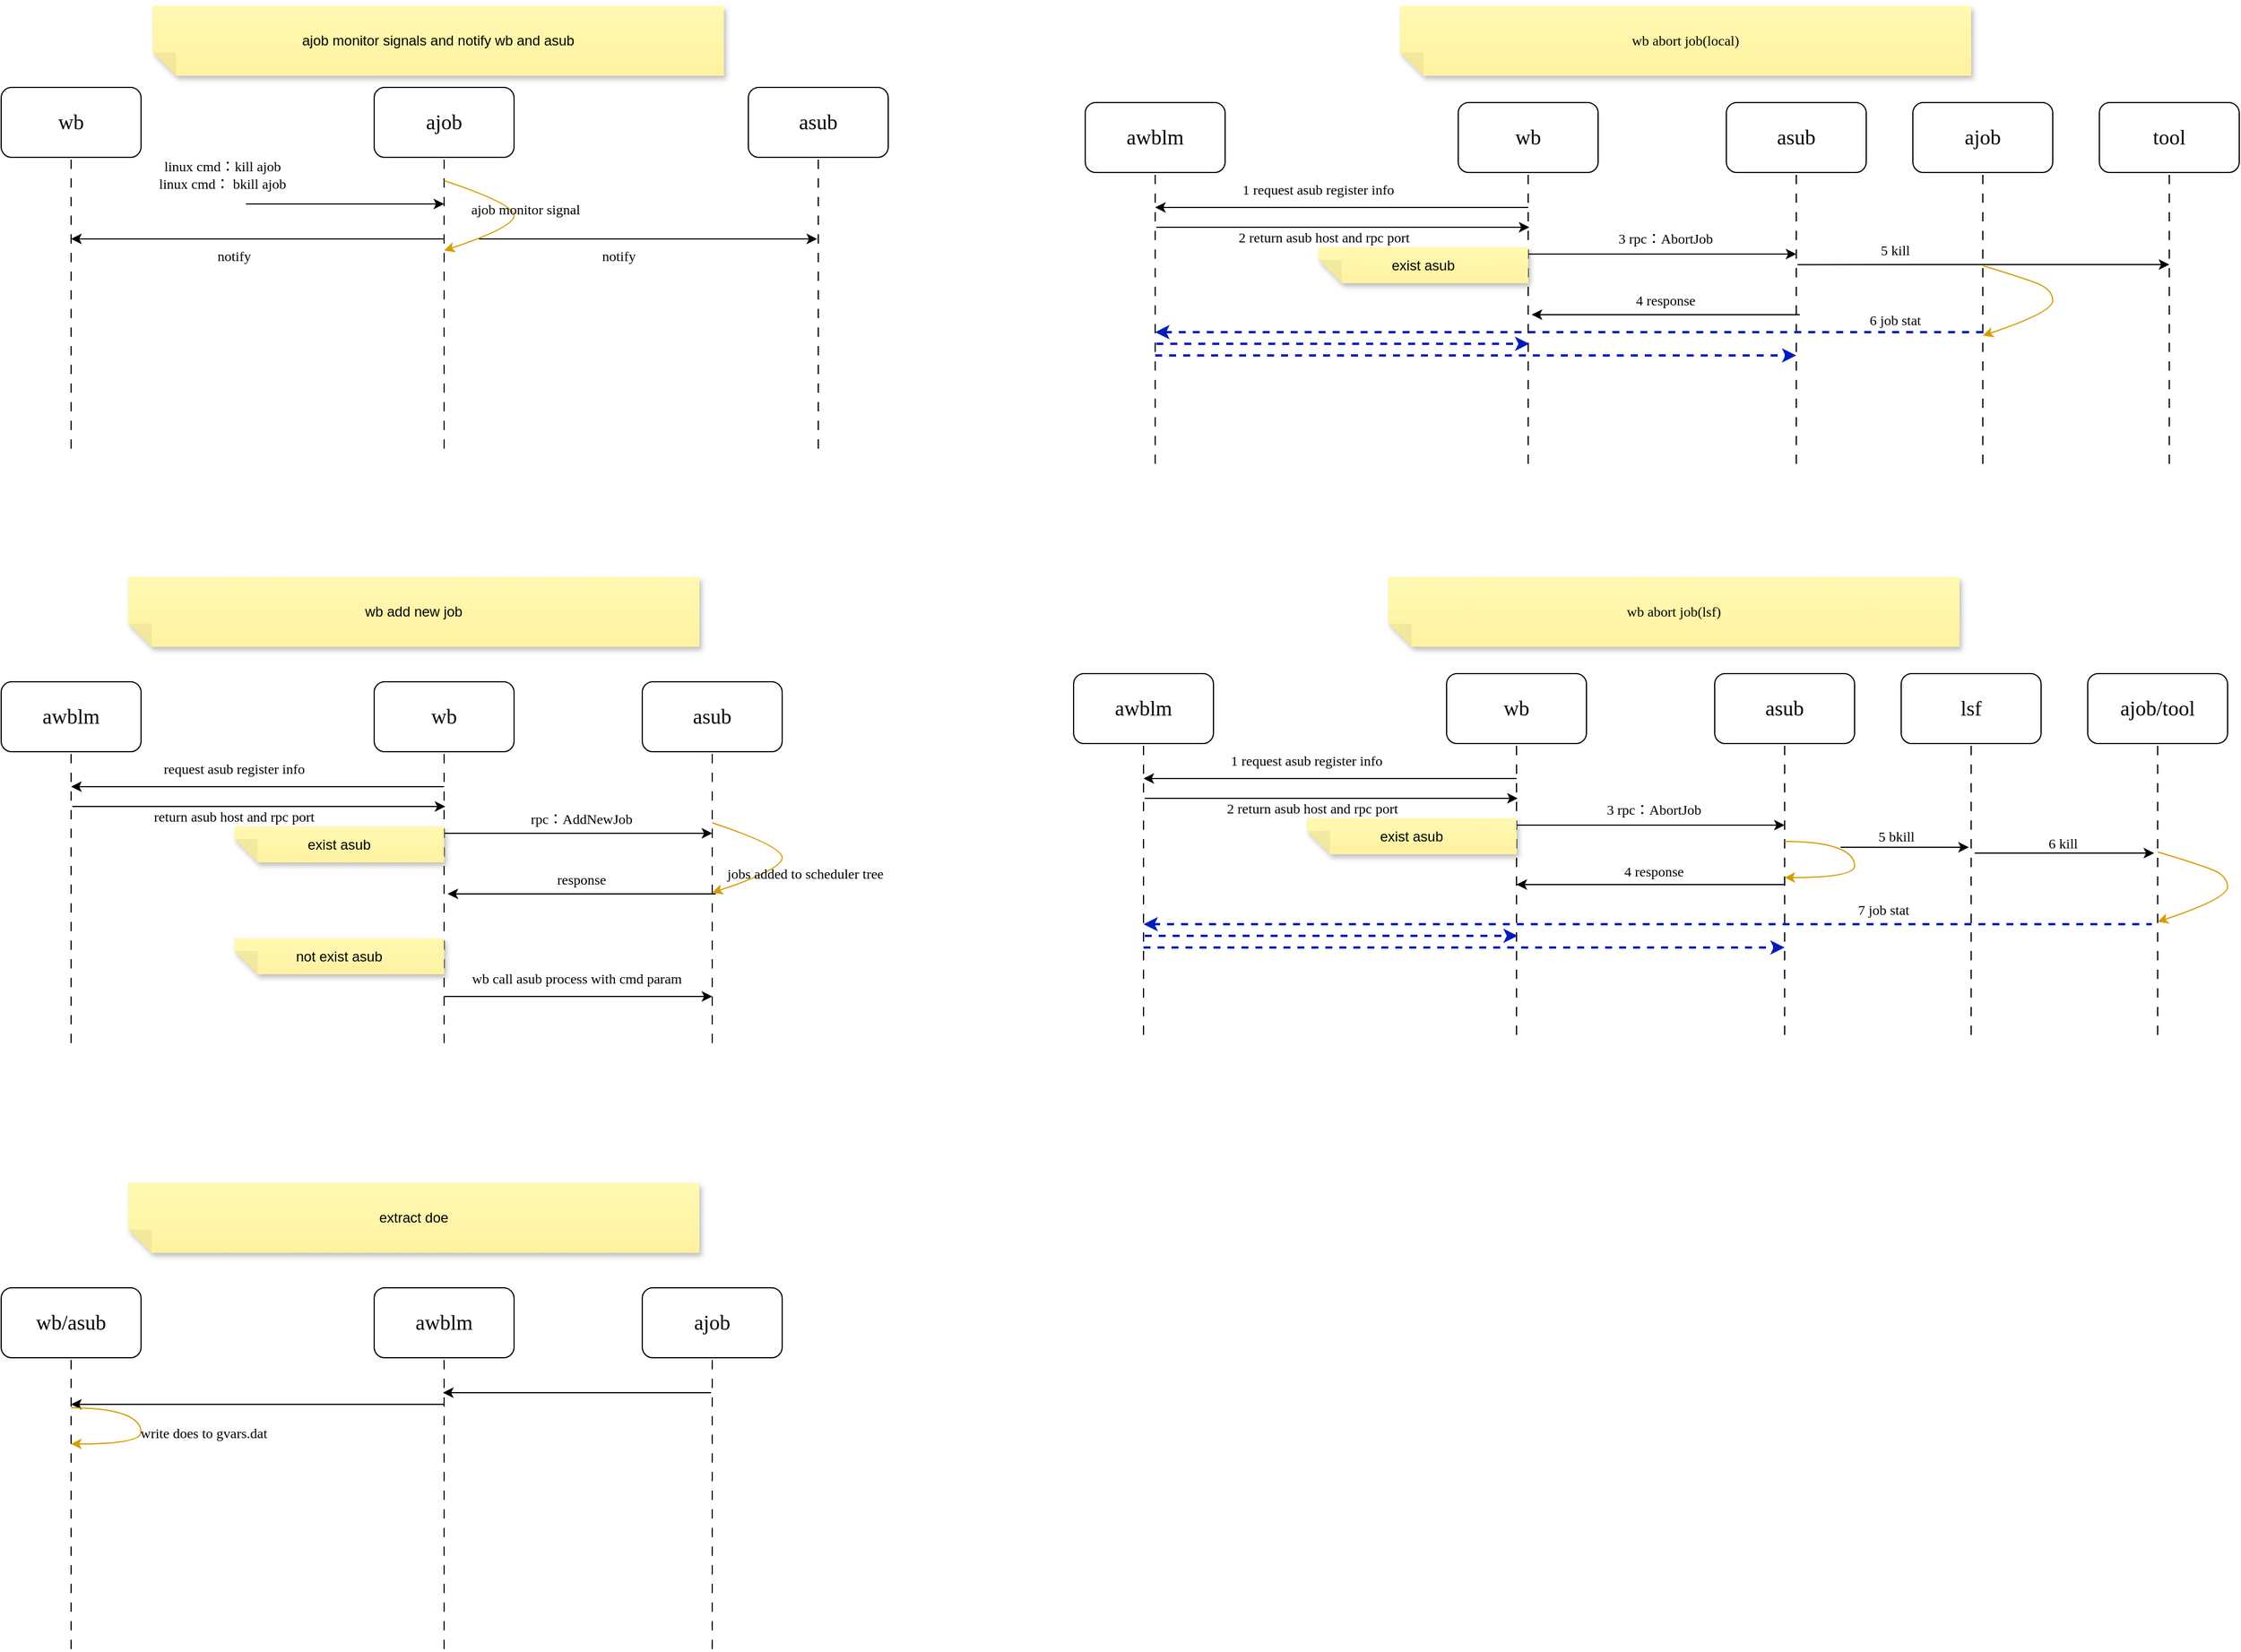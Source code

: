 <mxfile version="21.5.0" type="github">
  <diagram name="第 1 页" id="031bMvq9h8xTDyPAfoK8">
    <mxGraphModel dx="1379" dy="876" grid="1" gridSize="10" guides="1" tooltips="1" connect="1" arrows="1" fold="1" page="1" pageScale="1" pageWidth="827" pageHeight="1169" math="0" shadow="0">
      <root>
        <mxCell id="0" />
        <mxCell id="1" parent="0" />
        <mxCell id="ADvZMuszF9SiM-3VMvqv-1" value="&lt;font face=&quot;Times New Roman&quot; style=&quot;font-size: 18px;&quot;&gt;ajob&lt;/font&gt;" style="rounded=1;whiteSpace=wrap;html=1;" parent="1" vertex="1">
          <mxGeometry x="380" y="120" width="120" height="60" as="geometry" />
        </mxCell>
        <mxCell id="ADvZMuszF9SiM-3VMvqv-2" value="" style="endArrow=none;html=1;rounded=0;entryX=0.5;entryY=1;entryDx=0;entryDy=0;dashed=1;dashPattern=8 8;" parent="1" target="ADvZMuszF9SiM-3VMvqv-1" edge="1">
          <mxGeometry width="50" height="50" relative="1" as="geometry">
            <mxPoint x="440" y="430" as="sourcePoint" />
            <mxPoint x="470" y="230" as="targetPoint" />
          </mxGeometry>
        </mxCell>
        <mxCell id="ADvZMuszF9SiM-3VMvqv-4" value="&lt;font face=&quot;Times New Roman&quot;&gt;linux cmd：kill ajob&lt;br&gt;linux cmd： bkill ajob&lt;/font&gt;" style="text;strokeColor=none;align=center;fillColor=none;html=1;verticalAlign=middle;whiteSpace=wrap;rounded=0;" parent="1" vertex="1">
          <mxGeometry x="180" y="180" width="140" height="30" as="geometry" />
        </mxCell>
        <mxCell id="ADvZMuszF9SiM-3VMvqv-5" value="" style="endArrow=classic;html=1;rounded=0;" parent="1" edge="1">
          <mxGeometry width="50" height="50" relative="1" as="geometry">
            <mxPoint x="270" y="220" as="sourcePoint" />
            <mxPoint x="440" y="220" as="targetPoint" />
          </mxGeometry>
        </mxCell>
        <mxCell id="ADvZMuszF9SiM-3VMvqv-6" value="" style="curved=1;endArrow=none;html=1;rounded=0;startArrow=classic;startFill=1;endFill=0;fillColor=#ffe6cc;strokeColor=#d79b00;" parent="1" edge="1">
          <mxGeometry width="50" height="50" relative="1" as="geometry">
            <mxPoint x="440" y="260" as="sourcePoint" />
            <mxPoint x="440" y="200" as="targetPoint" />
            <Array as="points">
              <mxPoint x="500" y="240" />
              <mxPoint x="500" y="220" />
            </Array>
          </mxGeometry>
        </mxCell>
        <mxCell id="ADvZMuszF9SiM-3VMvqv-7" value="&lt;font face=&quot;Times New Roman&quot;&gt;ajob monitor signal&lt;/font&gt;" style="text;strokeColor=none;align=center;fillColor=none;html=1;verticalAlign=middle;whiteSpace=wrap;rounded=0;" parent="1" vertex="1">
          <mxGeometry x="440" y="210" width="140" height="30" as="geometry" />
        </mxCell>
        <mxCell id="ADvZMuszF9SiM-3VMvqv-8" value="&lt;span style=&quot;font-size: 18px;&quot;&gt;&lt;font face=&quot;Times New Roman&quot;&gt;wb&lt;/font&gt;&lt;/span&gt;" style="rounded=1;whiteSpace=wrap;html=1;" parent="1" vertex="1">
          <mxGeometry x="60" y="120" width="120" height="60" as="geometry" />
        </mxCell>
        <mxCell id="ADvZMuszF9SiM-3VMvqv-9" value="" style="endArrow=none;html=1;rounded=0;entryX=0.5;entryY=1;entryDx=0;entryDy=0;dashed=1;dashPattern=8 8;" parent="1" target="ADvZMuszF9SiM-3VMvqv-8" edge="1">
          <mxGeometry width="50" height="50" relative="1" as="geometry">
            <mxPoint x="120" y="430" as="sourcePoint" />
            <mxPoint x="150" y="230" as="targetPoint" />
          </mxGeometry>
        </mxCell>
        <mxCell id="ADvZMuszF9SiM-3VMvqv-11" value="&lt;span style=&quot;font-size: 18px;&quot;&gt;&lt;font face=&quot;Times New Roman&quot;&gt;asub&lt;/font&gt;&lt;/span&gt;" style="rounded=1;whiteSpace=wrap;html=1;" parent="1" vertex="1">
          <mxGeometry x="701" y="120" width="120" height="60" as="geometry" />
        </mxCell>
        <mxCell id="ADvZMuszF9SiM-3VMvqv-12" value="" style="endArrow=none;html=1;rounded=0;entryX=0.5;entryY=1;entryDx=0;entryDy=0;dashed=1;dashPattern=8 8;" parent="1" target="ADvZMuszF9SiM-3VMvqv-11" edge="1">
          <mxGeometry width="50" height="50" relative="1" as="geometry">
            <mxPoint x="761" y="430" as="sourcePoint" />
            <mxPoint x="791" y="230" as="targetPoint" />
          </mxGeometry>
        </mxCell>
        <mxCell id="ADvZMuszF9SiM-3VMvqv-14" value="" style="endArrow=none;html=1;rounded=0;startArrow=classic;startFill=1;endFill=0;" parent="1" edge="1">
          <mxGeometry width="50" height="50" relative="1" as="geometry">
            <mxPoint x="120" y="250" as="sourcePoint" />
            <mxPoint x="440" y="250" as="targetPoint" />
          </mxGeometry>
        </mxCell>
        <mxCell id="ADvZMuszF9SiM-3VMvqv-15" value="" style="endArrow=classic;html=1;rounded=0;startArrow=none;startFill=0;endFill=1;" parent="1" edge="1">
          <mxGeometry width="50" height="50" relative="1" as="geometry">
            <mxPoint x="470" y="250" as="sourcePoint" />
            <mxPoint x="760" y="250" as="targetPoint" />
          </mxGeometry>
        </mxCell>
        <mxCell id="ADvZMuszF9SiM-3VMvqv-16" value="&lt;font face=&quot;Times New Roman&quot;&gt;notify&lt;/font&gt;" style="text;strokeColor=none;align=center;fillColor=none;html=1;verticalAlign=middle;whiteSpace=wrap;rounded=0;" parent="1" vertex="1">
          <mxGeometry x="190" y="250" width="140" height="30" as="geometry" />
        </mxCell>
        <mxCell id="ADvZMuszF9SiM-3VMvqv-18" value="&lt;font face=&quot;Times New Roman&quot;&gt;notify&lt;/font&gt;" style="text;strokeColor=none;align=center;fillColor=none;html=1;verticalAlign=middle;whiteSpace=wrap;rounded=0;" parent="1" vertex="1">
          <mxGeometry x="520" y="250" width="140" height="30" as="geometry" />
        </mxCell>
        <mxCell id="ADvZMuszF9SiM-3VMvqv-19" value="ajob monitor signals and notify wb and asub" style="shape=note;whiteSpace=wrap;html=1;backgroundOutline=1;fontColor=#000000;darkOpacity=0.05;fillColor=#FFF9B2;strokeColor=none;fillStyle=solid;direction=west;gradientDirection=north;gradientColor=#FFF2A1;shadow=1;size=20;pointerEvents=1;" parent="1" vertex="1">
          <mxGeometry x="190" y="50" width="490" height="60" as="geometry" />
        </mxCell>
        <mxCell id="ADvZMuszF9SiM-3VMvqv-20" value="wb add new job" style="shape=note;whiteSpace=wrap;html=1;backgroundOutline=1;fontColor=#000000;darkOpacity=0.05;fillColor=#FFF9B2;strokeColor=none;fillStyle=solid;direction=west;gradientDirection=north;gradientColor=#FFF2A1;shadow=1;size=20;pointerEvents=1;" parent="1" vertex="1">
          <mxGeometry x="169" y="540" width="490" height="60" as="geometry" />
        </mxCell>
        <mxCell id="ADvZMuszF9SiM-3VMvqv-21" value="&lt;font face=&quot;Times New Roman&quot; style=&quot;font-size: 18px;&quot;&gt;wb&lt;/font&gt;" style="rounded=1;whiteSpace=wrap;html=1;" parent="1" vertex="1">
          <mxGeometry x="380" y="630" width="120" height="60" as="geometry" />
        </mxCell>
        <mxCell id="ADvZMuszF9SiM-3VMvqv-22" value="" style="endArrow=none;html=1;rounded=0;entryX=0.5;entryY=1;entryDx=0;entryDy=0;dashed=1;dashPattern=8 8;" parent="1" target="ADvZMuszF9SiM-3VMvqv-21" edge="1">
          <mxGeometry width="50" height="50" relative="1" as="geometry">
            <mxPoint x="440" y="940" as="sourcePoint" />
            <mxPoint x="470" y="740" as="targetPoint" />
          </mxGeometry>
        </mxCell>
        <mxCell id="ADvZMuszF9SiM-3VMvqv-27" value="&lt;span style=&quot;font-size: 18px;&quot;&gt;&lt;font face=&quot;Times New Roman&quot;&gt;awblm&lt;/font&gt;&lt;/span&gt;" style="rounded=1;whiteSpace=wrap;html=1;" parent="1" vertex="1">
          <mxGeometry x="60" y="630" width="120" height="60" as="geometry" />
        </mxCell>
        <mxCell id="ADvZMuszF9SiM-3VMvqv-28" value="" style="endArrow=none;html=1;rounded=0;entryX=0.5;entryY=1;entryDx=0;entryDy=0;dashed=1;dashPattern=8 8;" parent="1" target="ADvZMuszF9SiM-3VMvqv-27" edge="1">
          <mxGeometry width="50" height="50" relative="1" as="geometry">
            <mxPoint x="120" y="940" as="sourcePoint" />
            <mxPoint x="150" y="740" as="targetPoint" />
          </mxGeometry>
        </mxCell>
        <mxCell id="ADvZMuszF9SiM-3VMvqv-29" value="&lt;span style=&quot;font-size: 18px;&quot;&gt;&lt;font face=&quot;Times New Roman&quot;&gt;asub&lt;/font&gt;&lt;/span&gt;" style="rounded=1;whiteSpace=wrap;html=1;" parent="1" vertex="1">
          <mxGeometry x="610" y="630" width="120" height="60" as="geometry" />
        </mxCell>
        <mxCell id="ADvZMuszF9SiM-3VMvqv-30" value="" style="endArrow=none;html=1;rounded=0;entryX=0.5;entryY=1;entryDx=0;entryDy=0;dashed=1;dashPattern=8 8;" parent="1" target="ADvZMuszF9SiM-3VMvqv-29" edge="1">
          <mxGeometry width="50" height="50" relative="1" as="geometry">
            <mxPoint x="670" y="940" as="sourcePoint" />
            <mxPoint x="700" y="740" as="targetPoint" />
          </mxGeometry>
        </mxCell>
        <mxCell id="ADvZMuszF9SiM-3VMvqv-31" value="" style="endArrow=none;html=1;rounded=0;startArrow=classic;startFill=1;endFill=0;" parent="1" edge="1">
          <mxGeometry width="50" height="50" relative="1" as="geometry">
            <mxPoint x="120" y="720" as="sourcePoint" />
            <mxPoint x="440" y="720" as="targetPoint" />
          </mxGeometry>
        </mxCell>
        <mxCell id="ADvZMuszF9SiM-3VMvqv-32" value="" style="endArrow=classic;html=1;rounded=0;startArrow=none;startFill=0;endFill=1;" parent="1" edge="1">
          <mxGeometry width="50" height="50" relative="1" as="geometry">
            <mxPoint x="440" y="760" as="sourcePoint" />
            <mxPoint x="670" y="760" as="targetPoint" />
          </mxGeometry>
        </mxCell>
        <mxCell id="ADvZMuszF9SiM-3VMvqv-33" value="&lt;font face=&quot;Times New Roman&quot;&gt;request asub register info&lt;/font&gt;" style="text;strokeColor=none;align=center;fillColor=none;html=1;verticalAlign=middle;whiteSpace=wrap;rounded=0;" parent="1" vertex="1">
          <mxGeometry x="190" y="690" width="140" height="30" as="geometry" />
        </mxCell>
        <mxCell id="ADvZMuszF9SiM-3VMvqv-34" value="&lt;font face=&quot;Times New Roman&quot;&gt;rpc：AddNewJob&lt;br&gt;&lt;/font&gt;" style="text;strokeColor=none;align=center;fillColor=none;html=1;verticalAlign=middle;whiteSpace=wrap;rounded=0;" parent="1" vertex="1">
          <mxGeometry x="488" y="733" width="140" height="30" as="geometry" />
        </mxCell>
        <mxCell id="ADvZMuszF9SiM-3VMvqv-35" value="" style="endArrow=classic;html=1;rounded=0;startArrow=none;startFill=0;endFill=1;" parent="1" edge="1">
          <mxGeometry width="50" height="50" relative="1" as="geometry">
            <mxPoint x="121" y="737" as="sourcePoint" />
            <mxPoint x="441" y="737" as="targetPoint" />
          </mxGeometry>
        </mxCell>
        <mxCell id="ADvZMuszF9SiM-3VMvqv-36" value="&lt;font face=&quot;Times New Roman&quot;&gt;return asub host and rpc port&lt;/font&gt;" style="text;strokeColor=none;align=center;fillColor=none;html=1;verticalAlign=middle;whiteSpace=wrap;rounded=0;" parent="1" vertex="1">
          <mxGeometry x="190" y="731" width="140" height="30" as="geometry" />
        </mxCell>
        <mxCell id="ADvZMuszF9SiM-3VMvqv-38" value="" style="curved=1;endArrow=none;html=1;rounded=0;startArrow=classic;startFill=1;endFill=0;fillColor=#ffe6cc;strokeColor=#d79b00;" parent="1" edge="1">
          <mxGeometry width="50" height="50" relative="1" as="geometry">
            <mxPoint x="670" y="811" as="sourcePoint" />
            <mxPoint x="670" y="751" as="targetPoint" />
            <Array as="points">
              <mxPoint x="730" y="791" />
              <mxPoint x="730" y="771" />
            </Array>
          </mxGeometry>
        </mxCell>
        <mxCell id="ADvZMuszF9SiM-3VMvqv-39" value="&lt;font face=&quot;Times New Roman&quot;&gt;jobs added to scheduler tree&lt;/font&gt;" style="text;strokeColor=none;align=center;fillColor=none;html=1;verticalAlign=middle;whiteSpace=wrap;rounded=0;" parent="1" vertex="1">
          <mxGeometry x="680" y="780" width="140" height="30" as="geometry" />
        </mxCell>
        <mxCell id="ADvZMuszF9SiM-3VMvqv-40" value="" style="endArrow=none;html=1;rounded=0;startArrow=classic;startFill=1;endFill=0;" parent="1" edge="1">
          <mxGeometry width="50" height="50" relative="1" as="geometry">
            <mxPoint x="443" y="812" as="sourcePoint" />
            <mxPoint x="673" y="812" as="targetPoint" />
          </mxGeometry>
        </mxCell>
        <mxCell id="ADvZMuszF9SiM-3VMvqv-41" value="&lt;font face=&quot;Times New Roman&quot;&gt;response&lt;br&gt;&lt;/font&gt;" style="text;strokeColor=none;align=center;fillColor=none;html=1;verticalAlign=middle;whiteSpace=wrap;rounded=0;" parent="1" vertex="1">
          <mxGeometry x="488" y="785" width="140" height="30" as="geometry" />
        </mxCell>
        <mxCell id="ADvZMuszF9SiM-3VMvqv-42" value="exist asub" style="shape=note;whiteSpace=wrap;html=1;backgroundOutline=1;fontColor=#000000;darkOpacity=0.05;fillColor=#FFF9B2;strokeColor=none;fillStyle=solid;direction=west;gradientDirection=north;gradientColor=#FFF2A1;shadow=1;size=20;pointerEvents=1;" parent="1" vertex="1">
          <mxGeometry x="260" y="754" width="180" height="31" as="geometry" />
        </mxCell>
        <mxCell id="ADvZMuszF9SiM-3VMvqv-43" value="not exist asub" style="shape=note;whiteSpace=wrap;html=1;backgroundOutline=1;fontColor=#000000;darkOpacity=0.05;fillColor=#FFF9B2;strokeColor=none;fillStyle=solid;direction=west;gradientDirection=north;gradientColor=#FFF2A1;shadow=1;size=20;pointerEvents=1;" parent="1" vertex="1">
          <mxGeometry x="260" y="850" width="180" height="31" as="geometry" />
        </mxCell>
        <mxCell id="ADvZMuszF9SiM-3VMvqv-44" value="" style="endArrow=classic;html=1;rounded=0;startArrow=none;startFill=0;endFill=1;" parent="1" edge="1">
          <mxGeometry width="50" height="50" relative="1" as="geometry">
            <mxPoint x="440" y="900" as="sourcePoint" />
            <mxPoint x="670" y="900" as="targetPoint" />
          </mxGeometry>
        </mxCell>
        <mxCell id="ADvZMuszF9SiM-3VMvqv-45" value="&lt;font face=&quot;Times New Roman&quot;&gt;wb call asub process with cmd param&lt;br&gt;&lt;/font&gt;" style="text;strokeColor=none;align=center;fillColor=none;html=1;verticalAlign=middle;whiteSpace=wrap;rounded=0;" parent="1" vertex="1">
          <mxGeometry x="448" y="870" width="212" height="30" as="geometry" />
        </mxCell>
        <mxCell id="VTr93j6kQYC16Fg4-831-1" value="&lt;font face=&quot;Times New Roman&quot;&gt;wb abort job(local)&lt;/font&gt;" style="shape=note;whiteSpace=wrap;html=1;backgroundOutline=1;fontColor=#000000;darkOpacity=0.05;fillColor=#FFF9B2;strokeColor=none;fillStyle=solid;direction=west;gradientDirection=north;gradientColor=#FFF2A1;shadow=1;size=20;pointerEvents=1;" parent="1" vertex="1">
          <mxGeometry x="1260" y="50" width="490" height="60" as="geometry" />
        </mxCell>
        <mxCell id="VTr93j6kQYC16Fg4-831-2" value="&lt;font face=&quot;Times New Roman&quot; style=&quot;font-size: 18px;&quot;&gt;wb&lt;/font&gt;" style="rounded=1;whiteSpace=wrap;html=1;" parent="1" vertex="1">
          <mxGeometry x="1310" y="133" width="120" height="60" as="geometry" />
        </mxCell>
        <mxCell id="VTr93j6kQYC16Fg4-831-3" value="" style="endArrow=none;html=1;rounded=0;entryX=0.5;entryY=1;entryDx=0;entryDy=0;dashed=1;dashPattern=8 8;" parent="1" target="VTr93j6kQYC16Fg4-831-2" edge="1">
          <mxGeometry width="50" height="50" relative="1" as="geometry">
            <mxPoint x="1370" y="443" as="sourcePoint" />
            <mxPoint x="1400" y="243" as="targetPoint" />
          </mxGeometry>
        </mxCell>
        <mxCell id="VTr93j6kQYC16Fg4-831-4" value="&lt;span style=&quot;font-size: 18px;&quot;&gt;&lt;font face=&quot;Times New Roman&quot;&gt;awblm&lt;/font&gt;&lt;/span&gt;" style="rounded=1;whiteSpace=wrap;html=1;" parent="1" vertex="1">
          <mxGeometry x="990" y="133" width="120" height="60" as="geometry" />
        </mxCell>
        <mxCell id="VTr93j6kQYC16Fg4-831-5" value="" style="endArrow=none;html=1;rounded=0;entryX=0.5;entryY=1;entryDx=0;entryDy=0;dashed=1;dashPattern=8 8;" parent="1" target="VTr93j6kQYC16Fg4-831-4" edge="1">
          <mxGeometry width="50" height="50" relative="1" as="geometry">
            <mxPoint x="1050" y="443" as="sourcePoint" />
            <mxPoint x="1080" y="243" as="targetPoint" />
          </mxGeometry>
        </mxCell>
        <mxCell id="VTr93j6kQYC16Fg4-831-6" value="&lt;span style=&quot;font-size: 18px;&quot;&gt;&lt;font face=&quot;Times New Roman&quot;&gt;asub&lt;/font&gt;&lt;/span&gt;" style="rounded=1;whiteSpace=wrap;html=1;" parent="1" vertex="1">
          <mxGeometry x="1540" y="133" width="120" height="60" as="geometry" />
        </mxCell>
        <mxCell id="VTr93j6kQYC16Fg4-831-7" value="" style="endArrow=none;html=1;rounded=0;entryX=0.5;entryY=1;entryDx=0;entryDy=0;dashed=1;dashPattern=8 8;" parent="1" target="VTr93j6kQYC16Fg4-831-6" edge="1">
          <mxGeometry width="50" height="50" relative="1" as="geometry">
            <mxPoint x="1600" y="443" as="sourcePoint" />
            <mxPoint x="1630" y="243" as="targetPoint" />
          </mxGeometry>
        </mxCell>
        <mxCell id="VTr93j6kQYC16Fg4-831-8" value="" style="endArrow=none;html=1;rounded=0;startArrow=classic;startFill=1;endFill=0;" parent="1" edge="1">
          <mxGeometry width="50" height="50" relative="1" as="geometry">
            <mxPoint x="1050" y="223" as="sourcePoint" />
            <mxPoint x="1370" y="223" as="targetPoint" />
          </mxGeometry>
        </mxCell>
        <mxCell id="VTr93j6kQYC16Fg4-831-9" value="" style="endArrow=classic;html=1;rounded=0;startArrow=none;startFill=0;endFill=1;" parent="1" edge="1">
          <mxGeometry width="50" height="50" relative="1" as="geometry">
            <mxPoint x="1370" y="263" as="sourcePoint" />
            <mxPoint x="1600" y="263" as="targetPoint" />
          </mxGeometry>
        </mxCell>
        <mxCell id="VTr93j6kQYC16Fg4-831-10" value="&lt;font face=&quot;Times New Roman&quot;&gt;1 request asub register info&lt;/font&gt;" style="text;strokeColor=none;align=center;fillColor=none;html=1;verticalAlign=middle;whiteSpace=wrap;rounded=0;" parent="1" vertex="1">
          <mxGeometry x="1120" y="193" width="140" height="30" as="geometry" />
        </mxCell>
        <mxCell id="VTr93j6kQYC16Fg4-831-11" value="&lt;font face=&quot;Times New Roman&quot;&gt;3 rpc：AbortJob&lt;br&gt;&lt;/font&gt;" style="text;strokeColor=none;align=center;fillColor=none;html=1;verticalAlign=middle;whiteSpace=wrap;rounded=0;" parent="1" vertex="1">
          <mxGeometry x="1418" y="235" width="140" height="30" as="geometry" />
        </mxCell>
        <mxCell id="VTr93j6kQYC16Fg4-831-12" value="" style="endArrow=classic;html=1;rounded=0;startArrow=none;startFill=0;endFill=1;" parent="1" edge="1">
          <mxGeometry width="50" height="50" relative="1" as="geometry">
            <mxPoint x="1051" y="240" as="sourcePoint" />
            <mxPoint x="1371" y="240" as="targetPoint" />
          </mxGeometry>
        </mxCell>
        <mxCell id="VTr93j6kQYC16Fg4-831-13" value="&lt;font face=&quot;Times New Roman&quot;&gt;2 return asub host and rpc port&lt;/font&gt;" style="text;strokeColor=none;align=center;fillColor=none;html=1;verticalAlign=middle;whiteSpace=wrap;rounded=0;" parent="1" vertex="1">
          <mxGeometry x="1120" y="234" width="150" height="30" as="geometry" />
        </mxCell>
        <mxCell id="VTr93j6kQYC16Fg4-831-16" value="" style="endArrow=none;html=1;rounded=0;startArrow=classic;startFill=1;endFill=0;" parent="1" edge="1">
          <mxGeometry width="50" height="50" relative="1" as="geometry">
            <mxPoint x="1373" y="315" as="sourcePoint" />
            <mxPoint x="1603" y="315" as="targetPoint" />
          </mxGeometry>
        </mxCell>
        <mxCell id="VTr93j6kQYC16Fg4-831-17" value="&lt;font face=&quot;Times New Roman&quot;&gt;4 response&lt;br&gt;&lt;/font&gt;" style="text;strokeColor=none;align=center;fillColor=none;html=1;verticalAlign=middle;whiteSpace=wrap;rounded=0;" parent="1" vertex="1">
          <mxGeometry x="1418" y="288" width="140" height="30" as="geometry" />
        </mxCell>
        <mxCell id="VTr93j6kQYC16Fg4-831-18" value="exist asub" style="shape=note;whiteSpace=wrap;html=1;backgroundOutline=1;fontColor=#000000;darkOpacity=0.05;fillColor=#FFF9B2;strokeColor=none;fillStyle=solid;direction=west;gradientDirection=north;gradientColor=#FFF2A1;shadow=1;size=20;pointerEvents=1;" parent="1" vertex="1">
          <mxGeometry x="1190" y="257" width="180" height="31" as="geometry" />
        </mxCell>
        <mxCell id="VTr93j6kQYC16Fg4-831-22" value="&lt;span style=&quot;font-size: 18px;&quot;&gt;&lt;font face=&quot;Times New Roman&quot;&gt;ajob&lt;/font&gt;&lt;/span&gt;" style="rounded=1;whiteSpace=wrap;html=1;" parent="1" vertex="1">
          <mxGeometry x="1700" y="133" width="120" height="60" as="geometry" />
        </mxCell>
        <mxCell id="VTr93j6kQYC16Fg4-831-23" value="" style="endArrow=none;html=1;rounded=0;entryX=0.5;entryY=1;entryDx=0;entryDy=0;dashed=1;dashPattern=8 8;" parent="1" target="VTr93j6kQYC16Fg4-831-22" edge="1">
          <mxGeometry width="50" height="50" relative="1" as="geometry">
            <mxPoint x="1760" y="443" as="sourcePoint" />
            <mxPoint x="1790" y="243" as="targetPoint" />
          </mxGeometry>
        </mxCell>
        <mxCell id="VTr93j6kQYC16Fg4-831-24" value="" style="endArrow=classic;html=1;rounded=0;startArrow=none;startFill=0;endFill=1;" parent="1" edge="1">
          <mxGeometry width="50" height="50" relative="1" as="geometry">
            <mxPoint x="1601" y="272.08" as="sourcePoint" />
            <mxPoint x="1920" y="272" as="targetPoint" />
          </mxGeometry>
        </mxCell>
        <mxCell id="VTr93j6kQYC16Fg4-831-25" value="&lt;span style=&quot;font-size: 18px;&quot;&gt;&lt;font face=&quot;Times New Roman&quot;&gt;tool&lt;/font&gt;&lt;/span&gt;" style="rounded=1;whiteSpace=wrap;html=1;" parent="1" vertex="1">
          <mxGeometry x="1860" y="133" width="120" height="60" as="geometry" />
        </mxCell>
        <mxCell id="VTr93j6kQYC16Fg4-831-26" value="" style="endArrow=none;html=1;rounded=0;entryX=0.5;entryY=1;entryDx=0;entryDy=0;dashed=1;dashPattern=8 8;" parent="1" target="VTr93j6kQYC16Fg4-831-25" edge="1">
          <mxGeometry width="50" height="50" relative="1" as="geometry">
            <mxPoint x="1920" y="443" as="sourcePoint" />
            <mxPoint x="1950" y="243" as="targetPoint" />
          </mxGeometry>
        </mxCell>
        <mxCell id="VTr93j6kQYC16Fg4-831-27" value="&lt;font face=&quot;Times New Roman&quot;&gt;5 kill&lt;br&gt;&lt;/font&gt;" style="text;strokeColor=none;align=center;fillColor=none;html=1;verticalAlign=middle;whiteSpace=wrap;rounded=0;" parent="1" vertex="1">
          <mxGeometry x="1660" y="245" width="50" height="30" as="geometry" />
        </mxCell>
        <mxCell id="VTr93j6kQYC16Fg4-831-28" value="" style="curved=1;endArrow=none;html=1;rounded=0;startArrow=classic;startFill=1;endFill=0;fillColor=#ffe6cc;strokeColor=#d79b00;" parent="1" edge="1">
          <mxGeometry width="50" height="50" relative="1" as="geometry">
            <mxPoint x="1760" y="333" as="sourcePoint" />
            <mxPoint x="1760" y="273" as="targetPoint" />
            <Array as="points">
              <mxPoint x="1820" y="313" />
              <mxPoint x="1820" y="293" />
              <mxPoint x="1790" y="282" />
            </Array>
          </mxGeometry>
        </mxCell>
        <mxCell id="VTr93j6kQYC16Fg4-831-29" value="" style="endArrow=none;html=1;rounded=0;startArrow=classic;startFill=1;endFill=0;dashed=1;strokeWidth=2;fillColor=#0050ef;strokeColor=#001DBC;" parent="1" edge="1">
          <mxGeometry width="50" height="50" relative="1" as="geometry">
            <mxPoint x="1050" y="330" as="sourcePoint" />
            <mxPoint x="1760" y="330" as="targetPoint" />
          </mxGeometry>
        </mxCell>
        <mxCell id="VTr93j6kQYC16Fg4-831-30" value="" style="endArrow=classic;html=1;rounded=0;startArrow=none;startFill=0;endFill=1;dashed=1;strokeWidth=2;fillColor=#0050ef;strokeColor=#001DBC;" parent="1" edge="1">
          <mxGeometry width="50" height="50" relative="1" as="geometry">
            <mxPoint x="1051" y="340" as="sourcePoint" />
            <mxPoint x="1371" y="340" as="targetPoint" />
          </mxGeometry>
        </mxCell>
        <mxCell id="VTr93j6kQYC16Fg4-831-31" value="" style="endArrow=classic;html=1;rounded=0;startArrow=none;startFill=0;endFill=1;dashed=1;strokeWidth=2;fillColor=#0050ef;strokeColor=#001DBC;" parent="1" edge="1">
          <mxGeometry width="50" height="50" relative="1" as="geometry">
            <mxPoint x="1050" y="350" as="sourcePoint" />
            <mxPoint x="1600" y="350" as="targetPoint" />
          </mxGeometry>
        </mxCell>
        <mxCell id="VTr93j6kQYC16Fg4-831-33" value="&lt;font face=&quot;Times New Roman&quot;&gt;6 job stat&lt;br&gt;&lt;/font&gt;" style="text;strokeColor=none;align=center;fillColor=none;html=1;verticalAlign=middle;whiteSpace=wrap;rounded=0;" parent="1" vertex="1">
          <mxGeometry x="1660" y="305" width="50" height="30" as="geometry" />
        </mxCell>
        <mxCell id="VTr93j6kQYC16Fg4-831-35" value="&lt;font face=&quot;Times New Roman&quot;&gt;wb abort job(lsf)&lt;/font&gt;" style="shape=note;whiteSpace=wrap;html=1;backgroundOutline=1;fontColor=#000000;darkOpacity=0.05;fillColor=#FFF9B2;strokeColor=none;fillStyle=solid;direction=west;gradientDirection=north;gradientColor=#FFF2A1;shadow=1;size=20;pointerEvents=1;" parent="1" vertex="1">
          <mxGeometry x="1250" y="540" width="490" height="60" as="geometry" />
        </mxCell>
        <mxCell id="VTr93j6kQYC16Fg4-831-36" value="&lt;font face=&quot;Times New Roman&quot; style=&quot;font-size: 18px;&quot;&gt;wb&lt;/font&gt;" style="rounded=1;whiteSpace=wrap;html=1;" parent="1" vertex="1">
          <mxGeometry x="1300" y="623" width="120" height="60" as="geometry" />
        </mxCell>
        <mxCell id="VTr93j6kQYC16Fg4-831-37" value="" style="endArrow=none;html=1;rounded=0;entryX=0.5;entryY=1;entryDx=0;entryDy=0;dashed=1;dashPattern=8 8;" parent="1" target="VTr93j6kQYC16Fg4-831-36" edge="1">
          <mxGeometry width="50" height="50" relative="1" as="geometry">
            <mxPoint x="1360" y="933" as="sourcePoint" />
            <mxPoint x="1390" y="733" as="targetPoint" />
          </mxGeometry>
        </mxCell>
        <mxCell id="VTr93j6kQYC16Fg4-831-38" value="&lt;span style=&quot;font-size: 18px;&quot;&gt;&lt;font face=&quot;Times New Roman&quot;&gt;awblm&lt;/font&gt;&lt;/span&gt;" style="rounded=1;whiteSpace=wrap;html=1;" parent="1" vertex="1">
          <mxGeometry x="980" y="623" width="120" height="60" as="geometry" />
        </mxCell>
        <mxCell id="VTr93j6kQYC16Fg4-831-39" value="" style="endArrow=none;html=1;rounded=0;entryX=0.5;entryY=1;entryDx=0;entryDy=0;dashed=1;dashPattern=8 8;" parent="1" target="VTr93j6kQYC16Fg4-831-38" edge="1">
          <mxGeometry width="50" height="50" relative="1" as="geometry">
            <mxPoint x="1040" y="933" as="sourcePoint" />
            <mxPoint x="1070" y="733" as="targetPoint" />
          </mxGeometry>
        </mxCell>
        <mxCell id="VTr93j6kQYC16Fg4-831-40" value="&lt;span style=&quot;font-size: 18px;&quot;&gt;&lt;font face=&quot;Times New Roman&quot;&gt;asub&lt;/font&gt;&lt;/span&gt;" style="rounded=1;whiteSpace=wrap;html=1;" parent="1" vertex="1">
          <mxGeometry x="1530" y="623" width="120" height="60" as="geometry" />
        </mxCell>
        <mxCell id="VTr93j6kQYC16Fg4-831-41" value="" style="endArrow=none;html=1;rounded=0;entryX=0.5;entryY=1;entryDx=0;entryDy=0;dashed=1;dashPattern=8 8;" parent="1" target="VTr93j6kQYC16Fg4-831-40" edge="1">
          <mxGeometry width="50" height="50" relative="1" as="geometry">
            <mxPoint x="1590" y="933" as="sourcePoint" />
            <mxPoint x="1620" y="733" as="targetPoint" />
          </mxGeometry>
        </mxCell>
        <mxCell id="VTr93j6kQYC16Fg4-831-42" value="" style="endArrow=none;html=1;rounded=0;startArrow=classic;startFill=1;endFill=0;" parent="1" edge="1">
          <mxGeometry width="50" height="50" relative="1" as="geometry">
            <mxPoint x="1040" y="713" as="sourcePoint" />
            <mxPoint x="1360" y="713" as="targetPoint" />
          </mxGeometry>
        </mxCell>
        <mxCell id="VTr93j6kQYC16Fg4-831-43" value="" style="endArrow=classic;html=1;rounded=0;startArrow=none;startFill=0;endFill=1;" parent="1" edge="1">
          <mxGeometry width="50" height="50" relative="1" as="geometry">
            <mxPoint x="1360" y="753" as="sourcePoint" />
            <mxPoint x="1590" y="753" as="targetPoint" />
          </mxGeometry>
        </mxCell>
        <mxCell id="VTr93j6kQYC16Fg4-831-44" value="&lt;font face=&quot;Times New Roman&quot;&gt;1 request asub register info&lt;/font&gt;" style="text;strokeColor=none;align=center;fillColor=none;html=1;verticalAlign=middle;whiteSpace=wrap;rounded=0;" parent="1" vertex="1">
          <mxGeometry x="1110" y="683" width="140" height="30" as="geometry" />
        </mxCell>
        <mxCell id="VTr93j6kQYC16Fg4-831-45" value="&lt;font face=&quot;Times New Roman&quot;&gt;3 rpc：AbortJob&lt;br&gt;&lt;/font&gt;" style="text;strokeColor=none;align=center;fillColor=none;html=1;verticalAlign=middle;whiteSpace=wrap;rounded=0;" parent="1" vertex="1">
          <mxGeometry x="1408" y="725" width="140" height="30" as="geometry" />
        </mxCell>
        <mxCell id="VTr93j6kQYC16Fg4-831-46" value="" style="endArrow=classic;html=1;rounded=0;startArrow=none;startFill=0;endFill=1;" parent="1" edge="1">
          <mxGeometry width="50" height="50" relative="1" as="geometry">
            <mxPoint x="1041" y="730" as="sourcePoint" />
            <mxPoint x="1361" y="730" as="targetPoint" />
          </mxGeometry>
        </mxCell>
        <mxCell id="VTr93j6kQYC16Fg4-831-47" value="&lt;font face=&quot;Times New Roman&quot;&gt;2 return asub host and rpc port&lt;/font&gt;" style="text;strokeColor=none;align=center;fillColor=none;html=1;verticalAlign=middle;whiteSpace=wrap;rounded=0;" parent="1" vertex="1">
          <mxGeometry x="1110" y="724" width="150" height="30" as="geometry" />
        </mxCell>
        <mxCell id="VTr93j6kQYC16Fg4-831-48" value="" style="endArrow=none;html=1;rounded=0;startArrow=classic;startFill=1;endFill=0;" parent="1" edge="1">
          <mxGeometry width="50" height="50" relative="1" as="geometry">
            <mxPoint x="1360" y="804" as="sourcePoint" />
            <mxPoint x="1590" y="804" as="targetPoint" />
          </mxGeometry>
        </mxCell>
        <mxCell id="VTr93j6kQYC16Fg4-831-49" value="&lt;font face=&quot;Times New Roman&quot;&gt;4 response&lt;br&gt;&lt;/font&gt;" style="text;strokeColor=none;align=center;fillColor=none;html=1;verticalAlign=middle;whiteSpace=wrap;rounded=0;" parent="1" vertex="1">
          <mxGeometry x="1408" y="778" width="140" height="30" as="geometry" />
        </mxCell>
        <mxCell id="VTr93j6kQYC16Fg4-831-50" value="exist asub" style="shape=note;whiteSpace=wrap;html=1;backgroundOutline=1;fontColor=#000000;darkOpacity=0.05;fillColor=#FFF9B2;strokeColor=none;fillStyle=solid;direction=west;gradientDirection=north;gradientColor=#FFF2A1;shadow=1;size=20;pointerEvents=1;" parent="1" vertex="1">
          <mxGeometry x="1180" y="747" width="180" height="31" as="geometry" />
        </mxCell>
        <mxCell id="VTr93j6kQYC16Fg4-831-51" value="&lt;span style=&quot;font-size: 18px;&quot;&gt;&lt;font face=&quot;Times New Roman&quot;&gt;lsf&lt;/font&gt;&lt;/span&gt;" style="rounded=1;whiteSpace=wrap;html=1;" parent="1" vertex="1">
          <mxGeometry x="1690" y="623" width="120" height="60" as="geometry" />
        </mxCell>
        <mxCell id="VTr93j6kQYC16Fg4-831-52" value="" style="endArrow=none;html=1;rounded=0;entryX=0.5;entryY=1;entryDx=0;entryDy=0;dashed=1;dashPattern=8 8;" parent="1" target="VTr93j6kQYC16Fg4-831-51" edge="1">
          <mxGeometry width="50" height="50" relative="1" as="geometry">
            <mxPoint x="1750" y="933" as="sourcePoint" />
            <mxPoint x="1780" y="733" as="targetPoint" />
          </mxGeometry>
        </mxCell>
        <mxCell id="VTr93j6kQYC16Fg4-831-53" value="" style="endArrow=classic;html=1;rounded=0;startArrow=none;startFill=0;endFill=1;" parent="1" edge="1">
          <mxGeometry width="50" height="50" relative="1" as="geometry">
            <mxPoint x="1638" y="772" as="sourcePoint" />
            <mxPoint x="1748" y="772" as="targetPoint" />
          </mxGeometry>
        </mxCell>
        <mxCell id="VTr93j6kQYC16Fg4-831-54" value="&lt;span style=&quot;font-size: 18px;&quot;&gt;&lt;font face=&quot;Times New Roman&quot;&gt;ajob/tool&lt;/font&gt;&lt;/span&gt;" style="rounded=1;whiteSpace=wrap;html=1;" parent="1" vertex="1">
          <mxGeometry x="1850" y="623" width="120" height="60" as="geometry" />
        </mxCell>
        <mxCell id="VTr93j6kQYC16Fg4-831-55" value="" style="endArrow=none;html=1;rounded=0;entryX=0.5;entryY=1;entryDx=0;entryDy=0;dashed=1;dashPattern=8 8;" parent="1" target="VTr93j6kQYC16Fg4-831-54" edge="1">
          <mxGeometry width="50" height="50" relative="1" as="geometry">
            <mxPoint x="1910" y="933" as="sourcePoint" />
            <mxPoint x="1940" y="733" as="targetPoint" />
          </mxGeometry>
        </mxCell>
        <mxCell id="VTr93j6kQYC16Fg4-831-56" value="&lt;font face=&quot;Times New Roman&quot;&gt;5 bkill&lt;br&gt;&lt;/font&gt;" style="text;strokeColor=none;align=center;fillColor=none;html=1;verticalAlign=middle;whiteSpace=wrap;rounded=0;" parent="1" vertex="1">
          <mxGeometry x="1661" y="748" width="50" height="30" as="geometry" />
        </mxCell>
        <mxCell id="VTr93j6kQYC16Fg4-831-57" value="" style="curved=1;endArrow=none;html=1;rounded=0;startArrow=classic;startFill=1;endFill=0;fillColor=#ffe6cc;strokeColor=#d79b00;" parent="1" edge="1">
          <mxGeometry width="50" height="50" relative="1" as="geometry">
            <mxPoint x="1910" y="836" as="sourcePoint" />
            <mxPoint x="1910" y="776" as="targetPoint" />
            <Array as="points">
              <mxPoint x="1970" y="816" />
              <mxPoint x="1970" y="796" />
              <mxPoint x="1940" y="785" />
            </Array>
          </mxGeometry>
        </mxCell>
        <mxCell id="VTr93j6kQYC16Fg4-831-58" value="" style="endArrow=none;html=1;rounded=0;startArrow=classic;startFill=1;endFill=0;dashed=1;strokeWidth=2;fillColor=#0050ef;strokeColor=#001DBC;" parent="1" edge="1">
          <mxGeometry width="50" height="50" relative="1" as="geometry">
            <mxPoint x="1040" y="838" as="sourcePoint" />
            <mxPoint x="1905" y="838" as="targetPoint" />
          </mxGeometry>
        </mxCell>
        <mxCell id="VTr93j6kQYC16Fg4-831-59" value="" style="endArrow=classic;html=1;rounded=0;startArrow=none;startFill=0;endFill=1;dashed=1;strokeWidth=2;fillColor=#0050ef;strokeColor=#001DBC;" parent="1" edge="1">
          <mxGeometry width="50" height="50" relative="1" as="geometry">
            <mxPoint x="1041" y="848" as="sourcePoint" />
            <mxPoint x="1361" y="848" as="targetPoint" />
          </mxGeometry>
        </mxCell>
        <mxCell id="VTr93j6kQYC16Fg4-831-60" value="" style="endArrow=classic;html=1;rounded=0;startArrow=none;startFill=0;endFill=1;dashed=1;strokeWidth=2;fillColor=#0050ef;strokeColor=#001DBC;" parent="1" edge="1">
          <mxGeometry width="50" height="50" relative="1" as="geometry">
            <mxPoint x="1040" y="858" as="sourcePoint" />
            <mxPoint x="1590" y="858" as="targetPoint" />
          </mxGeometry>
        </mxCell>
        <mxCell id="VTr93j6kQYC16Fg4-831-61" value="&lt;font face=&quot;Times New Roman&quot;&gt;7 job stat&lt;br&gt;&lt;/font&gt;" style="text;strokeColor=none;align=center;fillColor=none;html=1;verticalAlign=middle;whiteSpace=wrap;rounded=0;" parent="1" vertex="1">
          <mxGeometry x="1650" y="811" width="50" height="30" as="geometry" />
        </mxCell>
        <mxCell id="VTr93j6kQYC16Fg4-831-62" value="" style="endArrow=classic;html=1;rounded=0;startArrow=none;startFill=0;endFill=1;" parent="1" edge="1">
          <mxGeometry width="50" height="50" relative="1" as="geometry">
            <mxPoint x="1753" y="777" as="sourcePoint" />
            <mxPoint x="1907" y="777" as="targetPoint" />
          </mxGeometry>
        </mxCell>
        <mxCell id="VTr93j6kQYC16Fg4-831-63" value="&lt;font face=&quot;Times New Roman&quot;&gt;6 kill&lt;br&gt;&lt;/font&gt;" style="text;strokeColor=none;align=center;fillColor=none;html=1;verticalAlign=middle;whiteSpace=wrap;rounded=0;" parent="1" vertex="1">
          <mxGeometry x="1804" y="754" width="50" height="30" as="geometry" />
        </mxCell>
        <mxCell id="VTr93j6kQYC16Fg4-831-64" value="" style="curved=1;endArrow=none;html=1;rounded=0;startArrow=classic;startFill=1;endFill=0;fillColor=#ffe6cc;strokeColor=#d79b00;" parent="1" edge="1">
          <mxGeometry width="50" height="50" relative="1" as="geometry">
            <mxPoint x="1590" y="798" as="sourcePoint" />
            <mxPoint x="1590" y="767" as="targetPoint" />
            <Array as="points">
              <mxPoint x="1650" y="798" />
              <mxPoint x="1650" y="778" />
              <mxPoint x="1620" y="767" />
            </Array>
          </mxGeometry>
        </mxCell>
        <mxCell id="VTr93j6kQYC16Fg4-831-95" value="extract doe" style="shape=note;whiteSpace=wrap;html=1;backgroundOutline=1;fontColor=#000000;darkOpacity=0.05;fillColor=#FFF9B2;strokeColor=none;fillStyle=solid;direction=west;gradientDirection=north;gradientColor=#FFF2A1;shadow=1;size=20;pointerEvents=1;" parent="1" vertex="1">
          <mxGeometry x="169" y="1060" width="490" height="60" as="geometry" />
        </mxCell>
        <mxCell id="VTr93j6kQYC16Fg4-831-96" value="&lt;font face=&quot;Times New Roman&quot; style=&quot;font-size: 18px;&quot;&gt;awblm&lt;/font&gt;" style="rounded=1;whiteSpace=wrap;html=1;" parent="1" vertex="1">
          <mxGeometry x="380" y="1150" width="120" height="60" as="geometry" />
        </mxCell>
        <mxCell id="VTr93j6kQYC16Fg4-831-97" value="" style="endArrow=none;html=1;rounded=0;entryX=0.5;entryY=1;entryDx=0;entryDy=0;dashed=1;dashPattern=8 8;" parent="1" target="VTr93j6kQYC16Fg4-831-96" edge="1">
          <mxGeometry width="50" height="50" relative="1" as="geometry">
            <mxPoint x="440" y="1460" as="sourcePoint" />
            <mxPoint x="470" y="1260" as="targetPoint" />
          </mxGeometry>
        </mxCell>
        <mxCell id="VTr93j6kQYC16Fg4-831-98" value="&lt;font face=&quot;Times New Roman&quot; style=&quot;font-size: 18px;&quot;&gt;wb/asub&lt;/font&gt;" style="rounded=1;whiteSpace=wrap;html=1;" parent="1" vertex="1">
          <mxGeometry x="60" y="1150" width="120" height="60" as="geometry" />
        </mxCell>
        <mxCell id="VTr93j6kQYC16Fg4-831-99" value="" style="endArrow=none;html=1;rounded=0;entryX=0.5;entryY=1;entryDx=0;entryDy=0;dashed=1;dashPattern=8 8;" parent="1" target="VTr93j6kQYC16Fg4-831-98" edge="1">
          <mxGeometry width="50" height="50" relative="1" as="geometry">
            <mxPoint x="120" y="1460" as="sourcePoint" />
            <mxPoint x="150" y="1260" as="targetPoint" />
          </mxGeometry>
        </mxCell>
        <mxCell id="VTr93j6kQYC16Fg4-831-100" value="&lt;font face=&quot;Times New Roman&quot;&gt;&lt;span style=&quot;font-size: 18px;&quot;&gt;ajob&lt;/span&gt;&lt;/font&gt;" style="rounded=1;whiteSpace=wrap;html=1;" parent="1" vertex="1">
          <mxGeometry x="610" y="1150" width="120" height="60" as="geometry" />
        </mxCell>
        <mxCell id="VTr93j6kQYC16Fg4-831-101" value="" style="endArrow=none;html=1;rounded=0;entryX=0.5;entryY=1;entryDx=0;entryDy=0;dashed=1;dashPattern=8 8;" parent="1" target="VTr93j6kQYC16Fg4-831-100" edge="1">
          <mxGeometry width="50" height="50" relative="1" as="geometry">
            <mxPoint x="670" y="1460" as="sourcePoint" />
            <mxPoint x="700" y="1260" as="targetPoint" />
          </mxGeometry>
        </mxCell>
        <mxCell id="VTr93j6kQYC16Fg4-831-110" value="" style="endArrow=none;html=1;rounded=0;startArrow=classic;startFill=1;endFill=0;" parent="1" edge="1">
          <mxGeometry width="50" height="50" relative="1" as="geometry">
            <mxPoint x="439" y="1240" as="sourcePoint" />
            <mxPoint x="669" y="1240" as="targetPoint" />
          </mxGeometry>
        </mxCell>
        <mxCell id="VTr93j6kQYC16Fg4-831-116" value="" style="endArrow=none;html=1;rounded=0;startArrow=classic;startFill=1;endFill=0;" parent="1" edge="1">
          <mxGeometry width="50" height="50" relative="1" as="geometry">
            <mxPoint x="120" y="1250" as="sourcePoint" />
            <mxPoint x="440" y="1250" as="targetPoint" />
          </mxGeometry>
        </mxCell>
        <mxCell id="VTr93j6kQYC16Fg4-831-117" value="" style="curved=1;endArrow=none;html=1;rounded=0;startArrow=classic;startFill=1;endFill=0;fillColor=#ffe6cc;strokeColor=#d79b00;" parent="1" edge="1">
          <mxGeometry width="50" height="50" relative="1" as="geometry">
            <mxPoint x="120" y="1284" as="sourcePoint" />
            <mxPoint x="120" y="1253" as="targetPoint" />
            <Array as="points">
              <mxPoint x="180" y="1284" />
              <mxPoint x="180" y="1264" />
              <mxPoint x="150" y="1253" />
            </Array>
          </mxGeometry>
        </mxCell>
        <mxCell id="VTr93j6kQYC16Fg4-831-118" value="&lt;font face=&quot;Times New Roman&quot;&gt;write does to gvars.dat&lt;br&gt;&lt;/font&gt;" style="text;strokeColor=none;align=center;fillColor=none;html=1;verticalAlign=middle;whiteSpace=wrap;rounded=0;" parent="1" vertex="1">
          <mxGeometry x="128" y="1260" width="212" height="30" as="geometry" />
        </mxCell>
      </root>
    </mxGraphModel>
  </diagram>
</mxfile>
